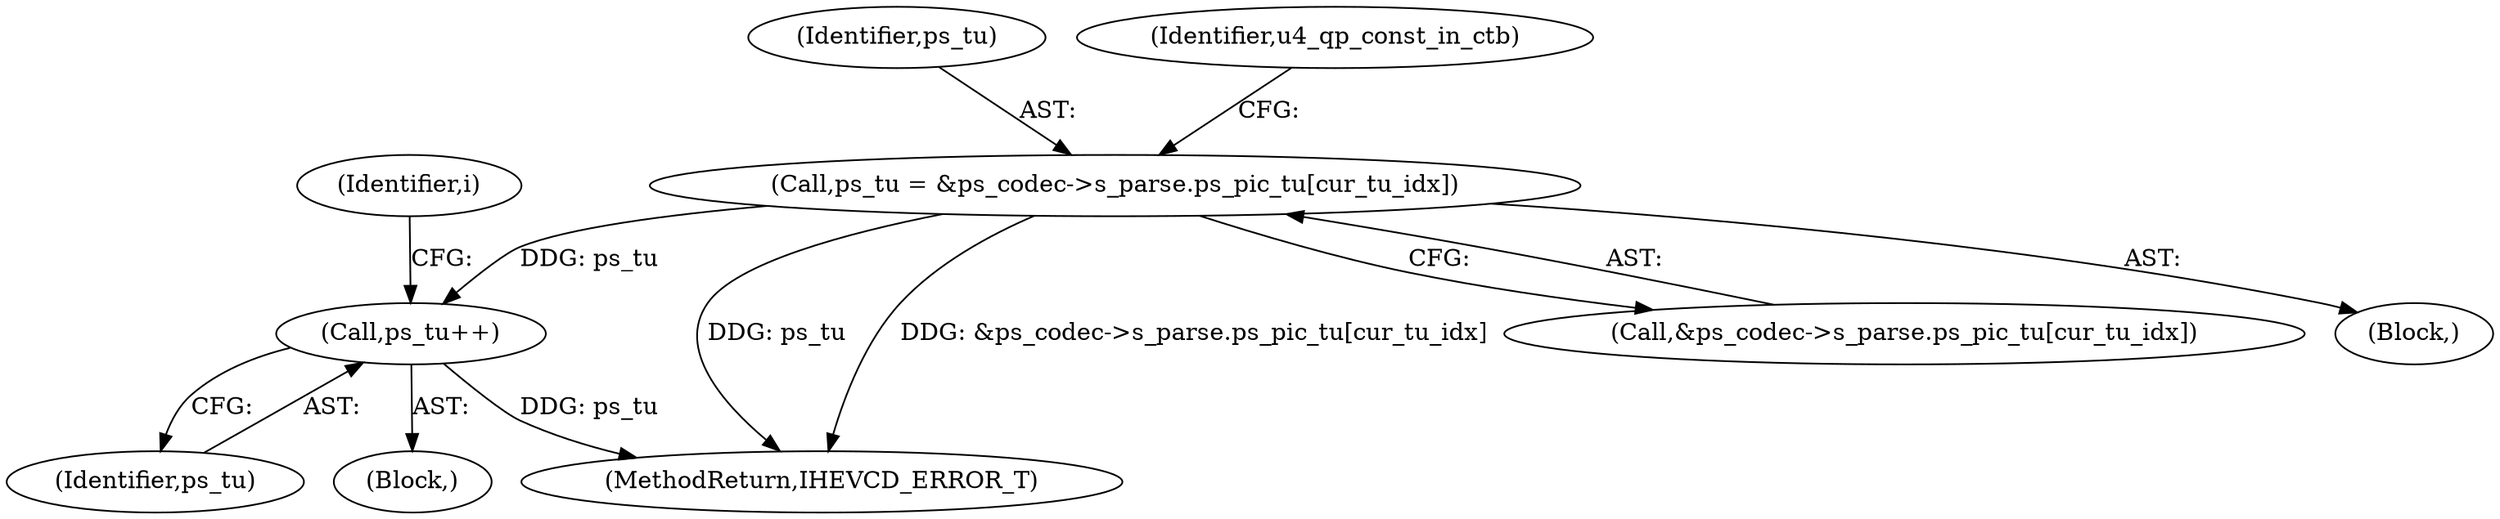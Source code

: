 digraph "0_Android_bcfc7124f6ef9f1ec128fb2e90de774a5b33d199_0@array" {
"1002716" [label="(Call,ps_tu = &ps_codec->s_parse.ps_pic_tu[cur_tu_idx])"];
"1002748" [label="(Call,ps_tu++)"];
"1005079" [label="(MethodReturn,IHEVCD_ERROR_T)"];
"1002748" [label="(Call,ps_tu++)"];
"1002718" [label="(Call,&ps_codec->s_parse.ps_pic_tu[cur_tu_idx])"];
"1002749" [label="(Identifier,ps_tu)"];
"1002717" [label="(Identifier,ps_tu)"];
"1002743" [label="(Identifier,i)"];
"1002745" [label="(Block,)"];
"1002727" [label="(Identifier,u4_qp_const_in_ctb)"];
"1002716" [label="(Call,ps_tu = &ps_codec->s_parse.ps_pic_tu[cur_tu_idx])"];
"1002556" [label="(Block,)"];
"1002716" -> "1002556"  [label="AST: "];
"1002716" -> "1002718"  [label="CFG: "];
"1002717" -> "1002716"  [label="AST: "];
"1002718" -> "1002716"  [label="AST: "];
"1002727" -> "1002716"  [label="CFG: "];
"1002716" -> "1005079"  [label="DDG: ps_tu"];
"1002716" -> "1005079"  [label="DDG: &ps_codec->s_parse.ps_pic_tu[cur_tu_idx]"];
"1002716" -> "1002748"  [label="DDG: ps_tu"];
"1002748" -> "1002745"  [label="AST: "];
"1002748" -> "1002749"  [label="CFG: "];
"1002749" -> "1002748"  [label="AST: "];
"1002743" -> "1002748"  [label="CFG: "];
"1002748" -> "1005079"  [label="DDG: ps_tu"];
}
